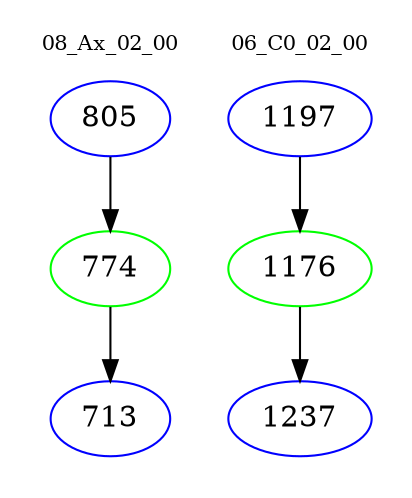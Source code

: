 digraph{
subgraph cluster_0 {
color = white
label = "08_Ax_02_00";
fontsize=10;
T0_805 [label="805", color="blue"]
T0_805 -> T0_774 [color="black"]
T0_774 [label="774", color="green"]
T0_774 -> T0_713 [color="black"]
T0_713 [label="713", color="blue"]
}
subgraph cluster_1 {
color = white
label = "06_C0_02_00";
fontsize=10;
T1_1197 [label="1197", color="blue"]
T1_1197 -> T1_1176 [color="black"]
T1_1176 [label="1176", color="green"]
T1_1176 -> T1_1237 [color="black"]
T1_1237 [label="1237", color="blue"]
}
}
